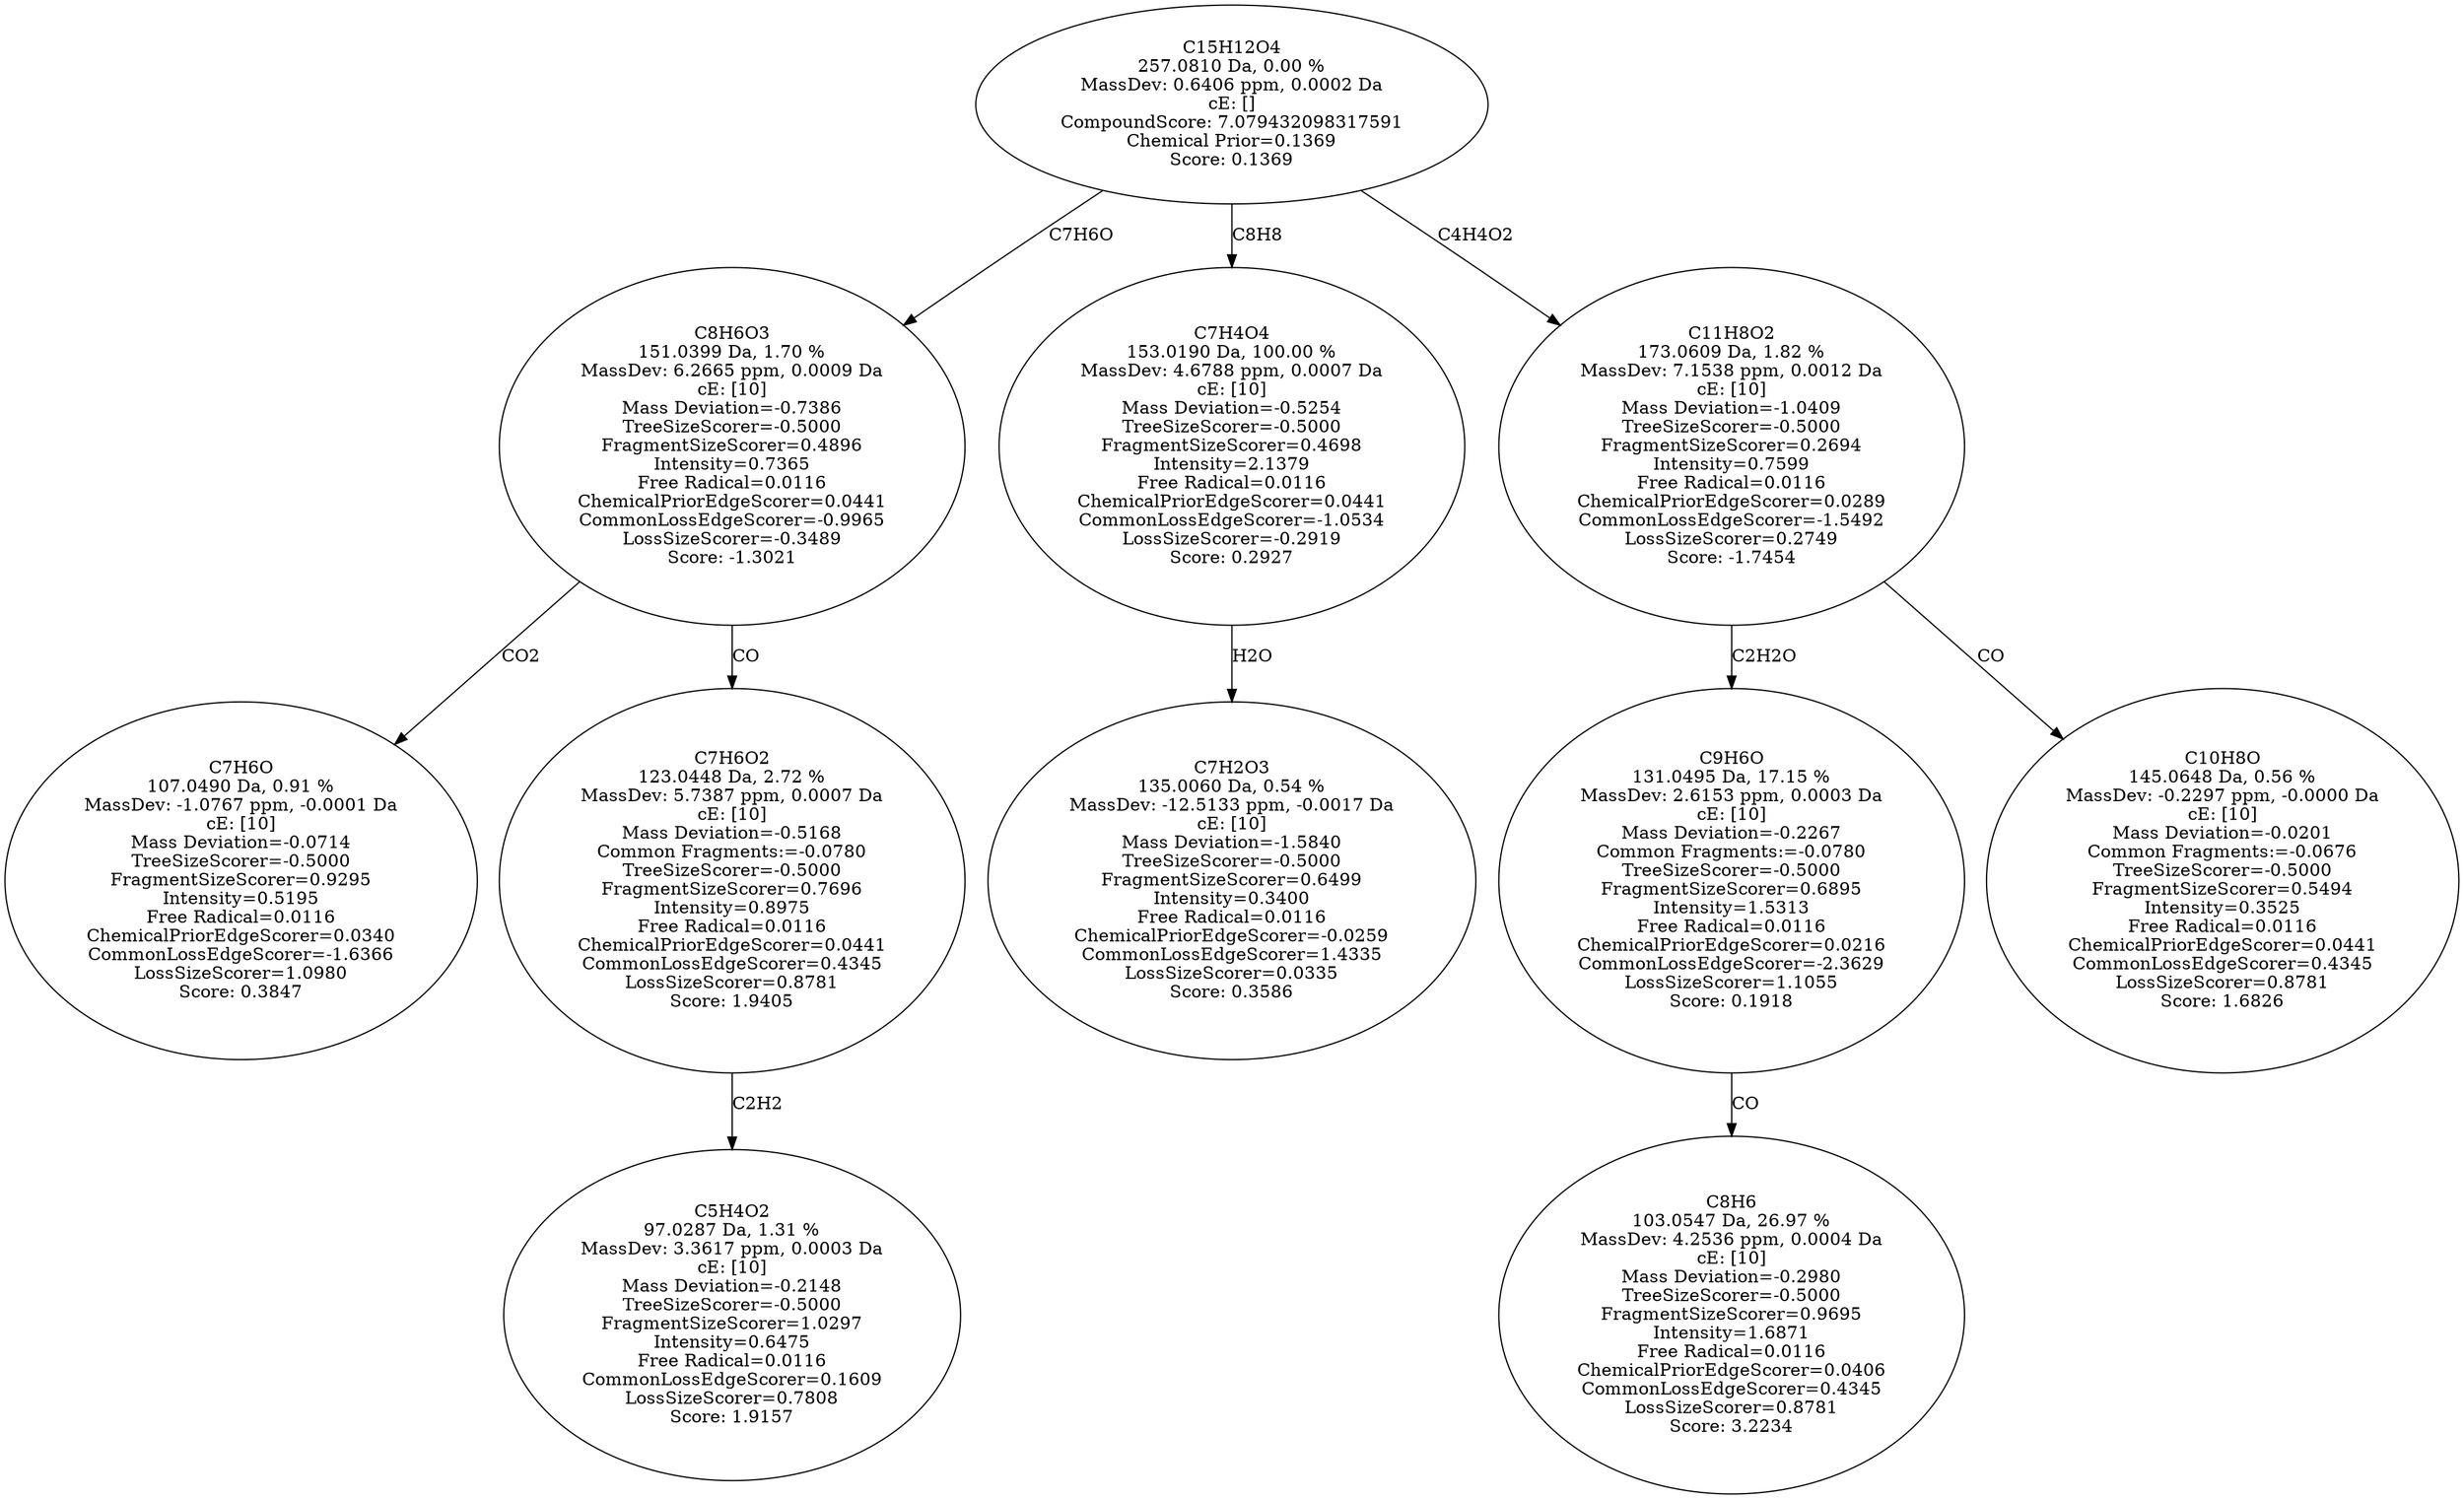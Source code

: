 strict digraph {
v1 [label="C7H6O\n107.0490 Da, 0.91 %\nMassDev: -1.0767 ppm, -0.0001 Da\ncE: [10]\nMass Deviation=-0.0714\nTreeSizeScorer=-0.5000\nFragmentSizeScorer=0.9295\nIntensity=0.5195\nFree Radical=0.0116\nChemicalPriorEdgeScorer=0.0340\nCommonLossEdgeScorer=-1.6366\nLossSizeScorer=1.0980\nScore: 0.3847"];
v2 [label="C5H4O2\n97.0287 Da, 1.31 %\nMassDev: 3.3617 ppm, 0.0003 Da\ncE: [10]\nMass Deviation=-0.2148\nTreeSizeScorer=-0.5000\nFragmentSizeScorer=1.0297\nIntensity=0.6475\nFree Radical=0.0116\nCommonLossEdgeScorer=0.1609\nLossSizeScorer=0.7808\nScore: 1.9157"];
v3 [label="C7H6O2\n123.0448 Da, 2.72 %\nMassDev: 5.7387 ppm, 0.0007 Da\ncE: [10]\nMass Deviation=-0.5168\nCommon Fragments:=-0.0780\nTreeSizeScorer=-0.5000\nFragmentSizeScorer=0.7696\nIntensity=0.8975\nFree Radical=0.0116\nChemicalPriorEdgeScorer=0.0441\nCommonLossEdgeScorer=0.4345\nLossSizeScorer=0.8781\nScore: 1.9405"];
v4 [label="C8H6O3\n151.0399 Da, 1.70 %\nMassDev: 6.2665 ppm, 0.0009 Da\ncE: [10]\nMass Deviation=-0.7386\nTreeSizeScorer=-0.5000\nFragmentSizeScorer=0.4896\nIntensity=0.7365\nFree Radical=0.0116\nChemicalPriorEdgeScorer=0.0441\nCommonLossEdgeScorer=-0.9965\nLossSizeScorer=-0.3489\nScore: -1.3021"];
v5 [label="C7H2O3\n135.0060 Da, 0.54 %\nMassDev: -12.5133 ppm, -0.0017 Da\ncE: [10]\nMass Deviation=-1.5840\nTreeSizeScorer=-0.5000\nFragmentSizeScorer=0.6499\nIntensity=0.3400\nFree Radical=0.0116\nChemicalPriorEdgeScorer=-0.0259\nCommonLossEdgeScorer=1.4335\nLossSizeScorer=0.0335\nScore: 0.3586"];
v6 [label="C7H4O4\n153.0190 Da, 100.00 %\nMassDev: 4.6788 ppm, 0.0007 Da\ncE: [10]\nMass Deviation=-0.5254\nTreeSizeScorer=-0.5000\nFragmentSizeScorer=0.4698\nIntensity=2.1379\nFree Radical=0.0116\nChemicalPriorEdgeScorer=0.0441\nCommonLossEdgeScorer=-1.0534\nLossSizeScorer=-0.2919\nScore: 0.2927"];
v7 [label="C8H6\n103.0547 Da, 26.97 %\nMassDev: 4.2536 ppm, 0.0004 Da\ncE: [10]\nMass Deviation=-0.2980\nTreeSizeScorer=-0.5000\nFragmentSizeScorer=0.9695\nIntensity=1.6871\nFree Radical=0.0116\nChemicalPriorEdgeScorer=0.0406\nCommonLossEdgeScorer=0.4345\nLossSizeScorer=0.8781\nScore: 3.2234"];
v8 [label="C9H6O\n131.0495 Da, 17.15 %\nMassDev: 2.6153 ppm, 0.0003 Da\ncE: [10]\nMass Deviation=-0.2267\nCommon Fragments:=-0.0780\nTreeSizeScorer=-0.5000\nFragmentSizeScorer=0.6895\nIntensity=1.5313\nFree Radical=0.0116\nChemicalPriorEdgeScorer=0.0216\nCommonLossEdgeScorer=-2.3629\nLossSizeScorer=1.1055\nScore: 0.1918"];
v9 [label="C10H8O\n145.0648 Da, 0.56 %\nMassDev: -0.2297 ppm, -0.0000 Da\ncE: [10]\nMass Deviation=-0.0201\nCommon Fragments:=-0.0676\nTreeSizeScorer=-0.5000\nFragmentSizeScorer=0.5494\nIntensity=0.3525\nFree Radical=0.0116\nChemicalPriorEdgeScorer=0.0441\nCommonLossEdgeScorer=0.4345\nLossSizeScorer=0.8781\nScore: 1.6826"];
v10 [label="C11H8O2\n173.0609 Da, 1.82 %\nMassDev: 7.1538 ppm, 0.0012 Da\ncE: [10]\nMass Deviation=-1.0409\nTreeSizeScorer=-0.5000\nFragmentSizeScorer=0.2694\nIntensity=0.7599\nFree Radical=0.0116\nChemicalPriorEdgeScorer=0.0289\nCommonLossEdgeScorer=-1.5492\nLossSizeScorer=0.2749\nScore: -1.7454"];
v11 [label="C15H12O4\n257.0810 Da, 0.00 %\nMassDev: 0.6406 ppm, 0.0002 Da\ncE: []\nCompoundScore: 7.079432098317591\nChemical Prior=0.1369\nScore: 0.1369"];
v4 -> v1 [label="CO2"];
v3 -> v2 [label="C2H2"];
v4 -> v3 [label="CO"];
v11 -> v4 [label="C7H6O"];
v6 -> v5 [label="H2O"];
v11 -> v6 [label="C8H8"];
v8 -> v7 [label="CO"];
v10 -> v8 [label="C2H2O"];
v10 -> v9 [label="CO"];
v11 -> v10 [label="C4H4O2"];
}
